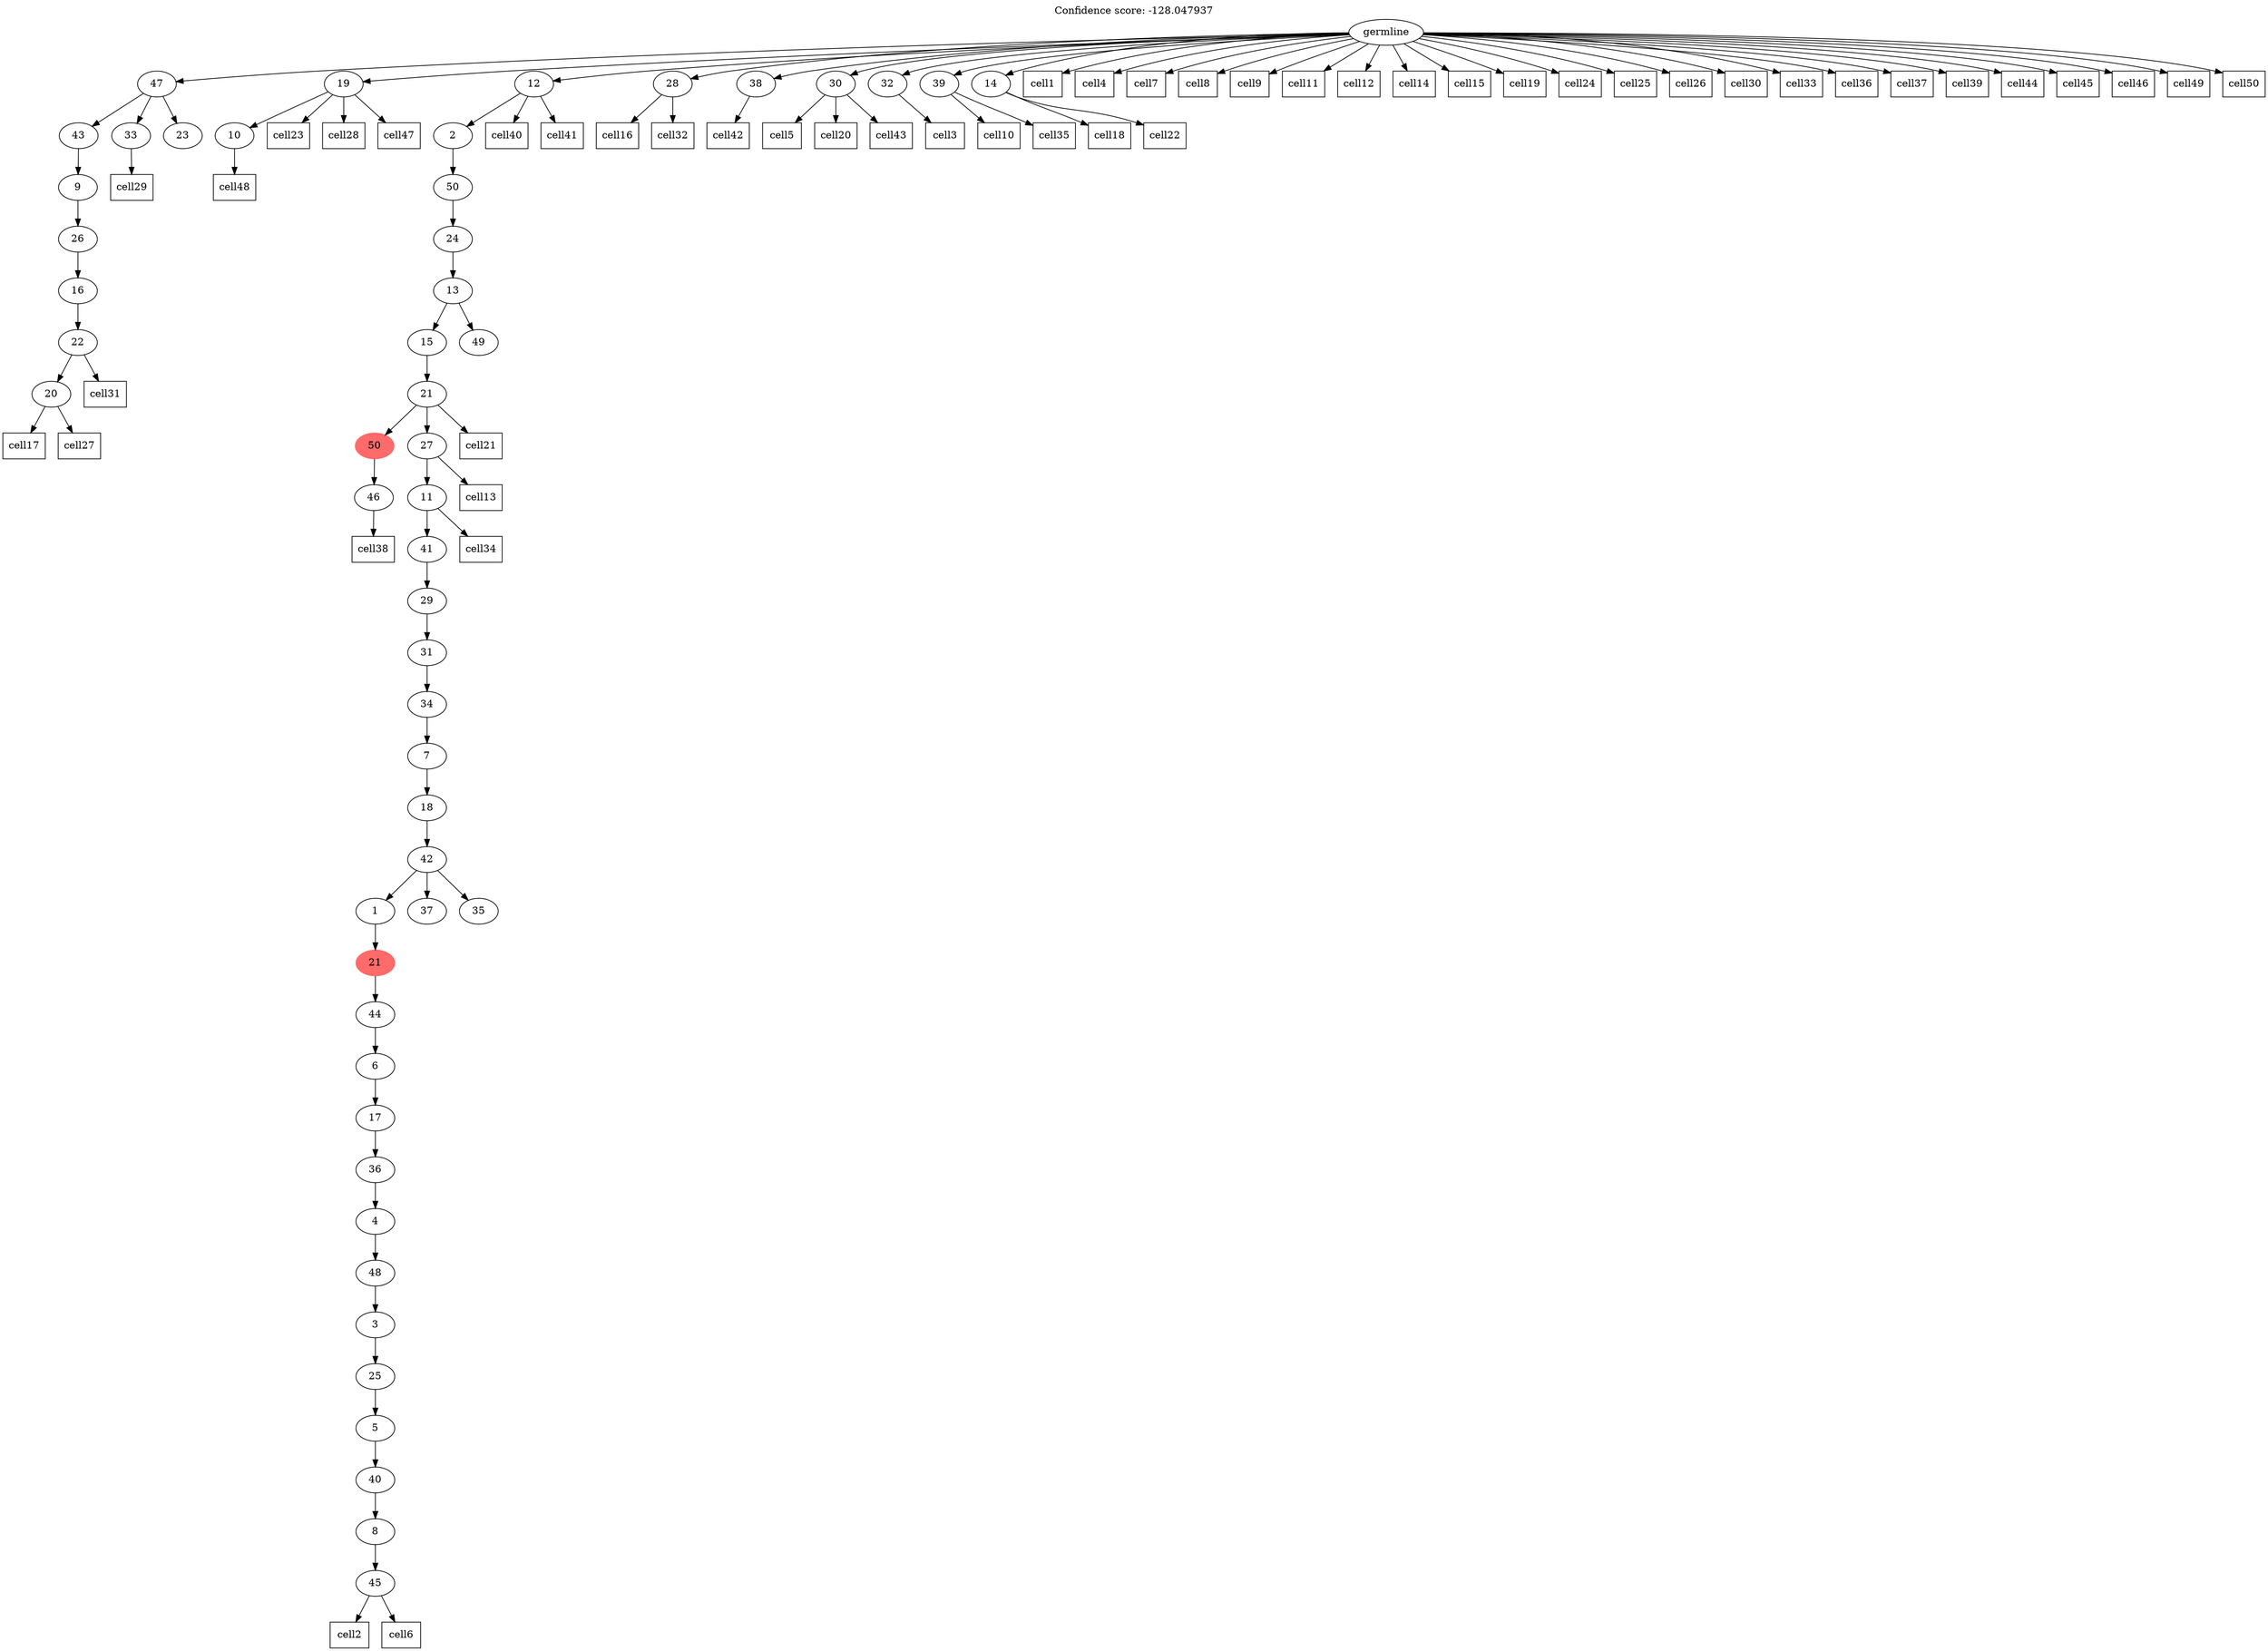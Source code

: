 digraph g {
	"49" -> "50";
	"50" [label="20"];
	"48" -> "49";
	"49" [label="22"];
	"47" -> "48";
	"48" [label="16"];
	"46" -> "47";
	"47" [label="26"];
	"45" -> "46";
	"46" [label="9"];
	"44" -> "45";
	"45" [label="43"];
	"44" -> "51";
	"51" [label="33"];
	"44" -> "52";
	"52" [label="23"];
	"39" -> "40";
	"40" [label="10"];
	"36" -> "37";
	"37" [label="46"];
	"32" -> "33";
	"33" [label="45"];
	"31" -> "32";
	"32" [label="8"];
	"30" -> "31";
	"31" [label="40"];
	"29" -> "30";
	"30" [label="5"];
	"28" -> "29";
	"29" [label="25"];
	"27" -> "28";
	"28" [label="3"];
	"26" -> "27";
	"27" [label="48"];
	"25" -> "26";
	"26" [label="4"];
	"24" -> "25";
	"25" [label="36"];
	"23" -> "24";
	"24" [label="17"];
	"22" -> "23";
	"23" [label="6"];
	"21" -> "22";
	"22" [label="44"];
	"20" -> "21";
	"21" [color=indianred1, style=filled, label="21"];
	"19" -> "20";
	"20" [label="1"];
	"19" -> "34";
	"34" [label="37"];
	"19" -> "35";
	"35" [label="35"];
	"18" -> "19";
	"19" [label="42"];
	"17" -> "18";
	"18" [label="18"];
	"16" -> "17";
	"17" [label="7"];
	"15" -> "16";
	"16" [label="34"];
	"14" -> "15";
	"15" [label="31"];
	"13" -> "14";
	"14" [label="29"];
	"12" -> "13";
	"13" [label="41"];
	"11" -> "12";
	"12" [label="11"];
	"10" -> "11";
	"11" [label="27"];
	"10" -> "36";
	"36" [color=indianred1, style=filled, label="50"];
	"9" -> "10";
	"10" [label="21"];
	"8" -> "9";
	"9" [label="15"];
	"8" -> "38";
	"38" [label="49"];
	"7" -> "8";
	"8" [label="13"];
	"6" -> "7";
	"7" [label="24"];
	"5" -> "6";
	"6" [label="50"];
	"4" -> "5";
	"5" [label="2"];
	"0" -> "1";
	"1" [label="28"];
	"0" -> "2";
	"2" [label="38"];
	"0" -> "3";
	"3" [label="30"];
	"0" -> "4";
	"4" [label="12"];
	"0" -> "39";
	"39" [label="19"];
	"0" -> "41";
	"41" [label="32"];
	"0" -> "42";
	"42" [label="39"];
	"0" -> "43";
	"43" [label="14"];
	"0" -> "44";
	"44" [label="47"];
	"0" [label="germline"];
	"0" -> "cell1";
	"cell1" [shape=box];
	"33" -> "cell2";
	"cell2" [shape=box];
	"41" -> "cell3";
	"cell3" [shape=box];
	"0" -> "cell4";
	"cell4" [shape=box];
	"3" -> "cell5";
	"cell5" [shape=box];
	"33" -> "cell6";
	"cell6" [shape=box];
	"0" -> "cell7";
	"cell7" [shape=box];
	"0" -> "cell8";
	"cell8" [shape=box];
	"0" -> "cell9";
	"cell9" [shape=box];
	"42" -> "cell10";
	"cell10" [shape=box];
	"0" -> "cell11";
	"cell11" [shape=box];
	"0" -> "cell12";
	"cell12" [shape=box];
	"11" -> "cell13";
	"cell13" [shape=box];
	"0" -> "cell14";
	"cell14" [shape=box];
	"0" -> "cell15";
	"cell15" [shape=box];
	"1" -> "cell16";
	"cell16" [shape=box];
	"50" -> "cell17";
	"cell17" [shape=box];
	"43" -> "cell18";
	"cell18" [shape=box];
	"0" -> "cell19";
	"cell19" [shape=box];
	"3" -> "cell20";
	"cell20" [shape=box];
	"10" -> "cell21";
	"cell21" [shape=box];
	"43" -> "cell22";
	"cell22" [shape=box];
	"39" -> "cell23";
	"cell23" [shape=box];
	"0" -> "cell24";
	"cell24" [shape=box];
	"0" -> "cell25";
	"cell25" [shape=box];
	"0" -> "cell26";
	"cell26" [shape=box];
	"50" -> "cell27";
	"cell27" [shape=box];
	"39" -> "cell28";
	"cell28" [shape=box];
	"51" -> "cell29";
	"cell29" [shape=box];
	"0" -> "cell30";
	"cell30" [shape=box];
	"49" -> "cell31";
	"cell31" [shape=box];
	"1" -> "cell32";
	"cell32" [shape=box];
	"0" -> "cell33";
	"cell33" [shape=box];
	"12" -> "cell34";
	"cell34" [shape=box];
	"42" -> "cell35";
	"cell35" [shape=box];
	"0" -> "cell36";
	"cell36" [shape=box];
	"0" -> "cell37";
	"cell37" [shape=box];
	"37" -> "cell38";
	"cell38" [shape=box];
	"0" -> "cell39";
	"cell39" [shape=box];
	"4" -> "cell40";
	"cell40" [shape=box];
	"4" -> "cell41";
	"cell41" [shape=box];
	"2" -> "cell42";
	"cell42" [shape=box];
	"3" -> "cell43";
	"cell43" [shape=box];
	"0" -> "cell44";
	"cell44" [shape=box];
	"0" -> "cell45";
	"cell45" [shape=box];
	"0" -> "cell46";
	"cell46" [shape=box];
	"39" -> "cell47";
	"cell47" [shape=box];
	"40" -> "cell48";
	"cell48" [shape=box];
	"0" -> "cell49";
	"cell49" [shape=box];
	"0" -> "cell50";
	"cell50" [shape=box];
	labelloc="t";
	label="Confidence score: -128.047937";
}
